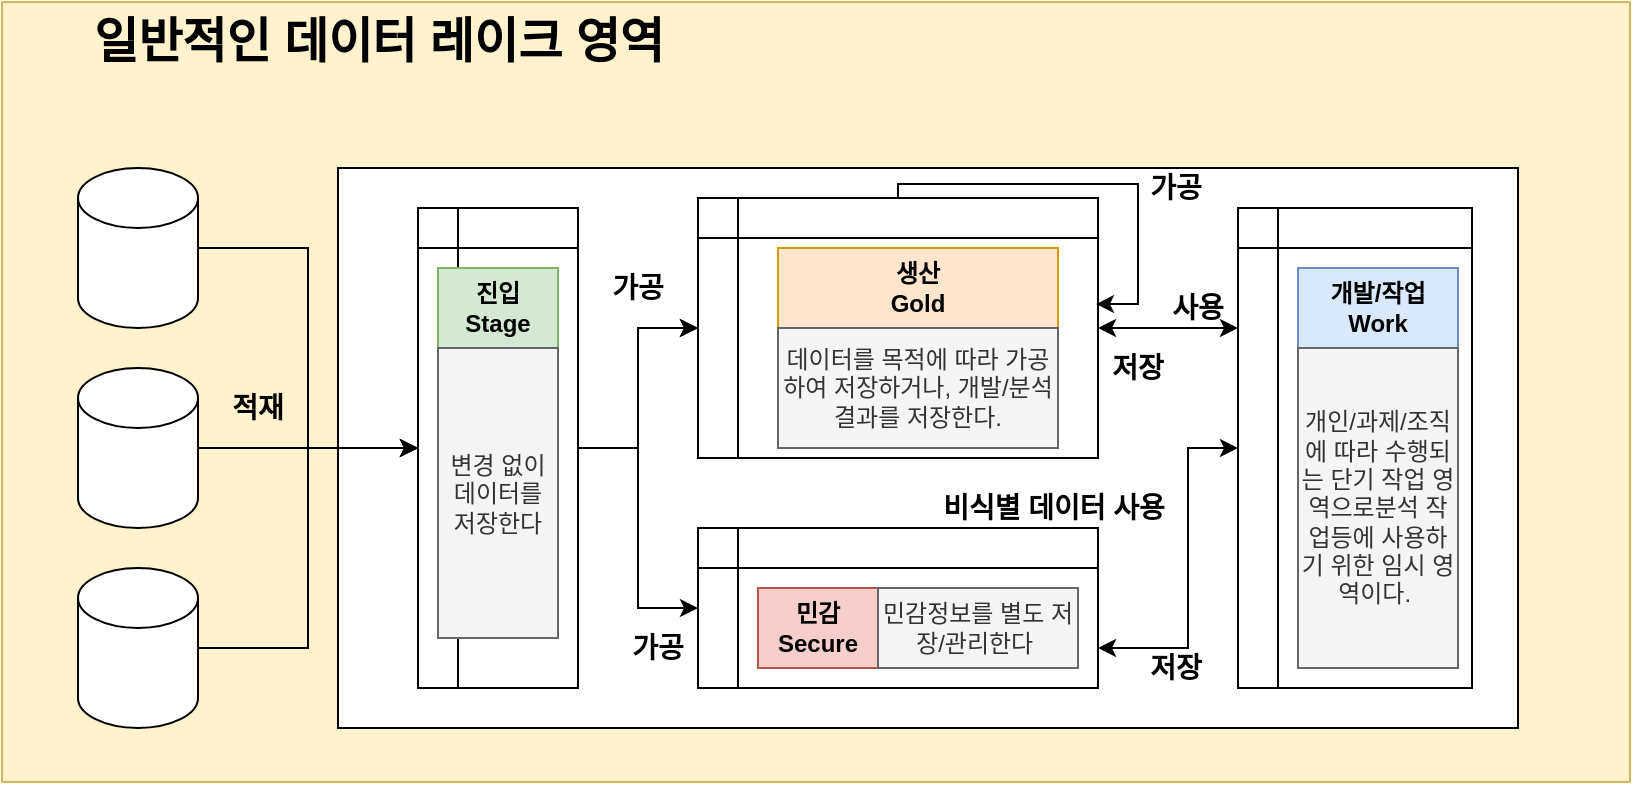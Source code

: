 <mxfile version="14.5.3" type="device"><diagram id="AuNbZhKUXkeWSTXlqCpy" name="Page-1"><mxGraphModel dx="2171" dy="754" grid="1" gridSize="13" guides="1" tooltips="1" connect="1" arrows="1" fold="1" page="1" pageScale="1" pageWidth="827" pageHeight="1169" math="0" shadow="0"><root><mxCell id="0"/><mxCell id="1" parent="0"/><mxCell id="0p3IclMlmAtlmWpd2r20-24" value="" style="rounded=0;whiteSpace=wrap;html=1;fontSize=14;fillColor=#fff2cc;strokeColor=#d6b656;" vertex="1" parent="1"><mxGeometry x="-8" y="117" width="814" height="390" as="geometry"/></mxCell><mxCell id="ryHdVnzncWpJLmSGMFP7-4" value="" style="rounded=0;whiteSpace=wrap;html=1;" parent="1" vertex="1"><mxGeometry x="160" y="200" width="590" height="280" as="geometry"/></mxCell><mxCell id="ryHdVnzncWpJLmSGMFP7-16" style="edgeStyle=orthogonalEdgeStyle;rounded=0;orthogonalLoop=1;jettySize=auto;html=1;" parent="1" source="ryHdVnzncWpJLmSGMFP7-1" target="ryHdVnzncWpJLmSGMFP7-10" edge="1"><mxGeometry relative="1" as="geometry"/></mxCell><mxCell id="ryHdVnzncWpJLmSGMFP7-1" value="" style="shape=cylinder3;whiteSpace=wrap;html=1;boundedLbl=1;backgroundOutline=1;size=15;" parent="1" vertex="1"><mxGeometry x="30" y="200" width="60" height="80" as="geometry"/></mxCell><mxCell id="ryHdVnzncWpJLmSGMFP7-17" style="edgeStyle=orthogonalEdgeStyle;rounded=0;orthogonalLoop=1;jettySize=auto;html=1;entryX=0;entryY=0.5;entryDx=0;entryDy=0;" parent="1" source="ryHdVnzncWpJLmSGMFP7-2" target="ryHdVnzncWpJLmSGMFP7-10" edge="1"><mxGeometry relative="1" as="geometry"/></mxCell><mxCell id="ryHdVnzncWpJLmSGMFP7-2" value="" style="shape=cylinder3;whiteSpace=wrap;html=1;boundedLbl=1;backgroundOutline=1;size=15;" parent="1" vertex="1"><mxGeometry x="30" y="400" width="60" height="80" as="geometry"/></mxCell><mxCell id="ryHdVnzncWpJLmSGMFP7-15" style="edgeStyle=orthogonalEdgeStyle;rounded=0;orthogonalLoop=1;jettySize=auto;html=1;entryX=0;entryY=0.5;entryDx=0;entryDy=0;" parent="1" source="ryHdVnzncWpJLmSGMFP7-3" target="ryHdVnzncWpJLmSGMFP7-10" edge="1"><mxGeometry relative="1" as="geometry"/></mxCell><mxCell id="ryHdVnzncWpJLmSGMFP7-3" value="" style="shape=cylinder3;whiteSpace=wrap;html=1;boundedLbl=1;backgroundOutline=1;size=15;" parent="1" vertex="1"><mxGeometry x="30" y="300" width="60" height="80" as="geometry"/></mxCell><mxCell id="ryHdVnzncWpJLmSGMFP7-5" value="일반적인 데이터 레이크 영역" style="text;strokeColor=none;fillColor=none;html=1;fontSize=24;fontStyle=1;verticalAlign=middle;align=center;" parent="1" vertex="1"><mxGeometry x="130" y="117" width="100" height="40" as="geometry"/></mxCell><mxCell id="ryHdVnzncWpJLmSGMFP7-23" style="edgeStyle=orthogonalEdgeStyle;rounded=0;orthogonalLoop=1;jettySize=auto;html=1;entryX=0;entryY=0.5;entryDx=0;entryDy=0;" parent="1" source="ryHdVnzncWpJLmSGMFP7-10" target="ryHdVnzncWpJLmSGMFP7-11" edge="1"><mxGeometry relative="1" as="geometry"/></mxCell><mxCell id="ryHdVnzncWpJLmSGMFP7-24" value="" style="edgeStyle=orthogonalEdgeStyle;rounded=0;orthogonalLoop=1;jettySize=auto;html=1;" parent="1" source="ryHdVnzncWpJLmSGMFP7-10" target="ryHdVnzncWpJLmSGMFP7-11" edge="1"><mxGeometry relative="1" as="geometry"/></mxCell><mxCell id="ryHdVnzncWpJLmSGMFP7-25" style="edgeStyle=orthogonalEdgeStyle;rounded=0;orthogonalLoop=1;jettySize=auto;html=1;entryX=0;entryY=0.5;entryDx=0;entryDy=0;" parent="1" source="ryHdVnzncWpJLmSGMFP7-10" target="ryHdVnzncWpJLmSGMFP7-13" edge="1"><mxGeometry relative="1" as="geometry"/></mxCell><mxCell id="ryHdVnzncWpJLmSGMFP7-10" value="" style="shape=internalStorage;whiteSpace=wrap;html=1;backgroundOutline=1;" parent="1" vertex="1"><mxGeometry x="200" y="220" width="80" height="240" as="geometry"/></mxCell><mxCell id="0p3IclMlmAtlmWpd2r20-19" style="edgeStyle=orthogonalEdgeStyle;rounded=0;orthogonalLoop=1;jettySize=auto;html=1;entryX=0;entryY=0.25;entryDx=0;entryDy=0;fontSize=14;fontColor=#EA6B66;startArrow=classic;startFill=1;" edge="1" parent="1" source="ryHdVnzncWpJLmSGMFP7-11" target="ryHdVnzncWpJLmSGMFP7-12"><mxGeometry relative="1" as="geometry"/></mxCell><mxCell id="ryHdVnzncWpJLmSGMFP7-11" value="" style="shape=internalStorage;whiteSpace=wrap;html=1;backgroundOutline=1;" parent="1" vertex="1"><mxGeometry x="340" y="215" width="200" height="130" as="geometry"/></mxCell><mxCell id="ryHdVnzncWpJLmSGMFP7-29" style="edgeStyle=orthogonalEdgeStyle;rounded=0;orthogonalLoop=1;jettySize=auto;html=1;entryX=1;entryY=0.75;entryDx=0;entryDy=0;startArrow=classic;startFill=1;" parent="1" source="ryHdVnzncWpJLmSGMFP7-12" target="ryHdVnzncWpJLmSGMFP7-13" edge="1"><mxGeometry relative="1" as="geometry"><Array as="points"><mxPoint x="585" y="340"/><mxPoint x="585" y="440"/></Array></mxGeometry></mxCell><mxCell id="ryHdVnzncWpJLmSGMFP7-12" value="" style="shape=internalStorage;whiteSpace=wrap;html=1;backgroundOutline=1;" parent="1" vertex="1"><mxGeometry x="610" y="220" width="117" height="240" as="geometry"/></mxCell><mxCell id="ryHdVnzncWpJLmSGMFP7-13" value="" style="shape=internalStorage;whiteSpace=wrap;html=1;backgroundOutline=1;" parent="1" vertex="1"><mxGeometry x="340" y="380" width="200" height="80" as="geometry"/></mxCell><mxCell id="0p3IclMlmAtlmWpd2r20-6" value="" style="edgeStyle=orthogonalEdgeStyle;rounded=0;orthogonalLoop=1;jettySize=auto;html=1;" edge="1" parent="1" source="ryHdVnzncWpJLmSGMFP7-18" target="0p3IclMlmAtlmWpd2r20-3"><mxGeometry relative="1" as="geometry"/></mxCell><mxCell id="ryHdVnzncWpJLmSGMFP7-18" value="진입&lt;br&gt;Stage" style="text;html=1;align=center;verticalAlign=middle;whiteSpace=wrap;rounded=0;fillColor=#d5e8d4;strokeColor=#82b366;fontStyle=1" parent="1" vertex="1"><mxGeometry x="210" y="250" width="60" height="40" as="geometry"/></mxCell><mxCell id="ryHdVnzncWpJLmSGMFP7-19" value="생산&lt;br&gt;Gold" style="text;html=1;align=center;verticalAlign=middle;whiteSpace=wrap;rounded=0;fillColor=#ffe6cc;strokeColor=#d79b00;fontStyle=1" parent="1" vertex="1"><mxGeometry x="380" y="240" width="140" height="40" as="geometry"/></mxCell><mxCell id="ryHdVnzncWpJLmSGMFP7-20" value="민감&lt;br&gt;Secure" style="text;html=1;align=center;verticalAlign=middle;whiteSpace=wrap;rounded=0;fillColor=#f8cecc;strokeColor=#b85450;fontStyle=1" parent="1" vertex="1"><mxGeometry x="370" y="410" width="60" height="40" as="geometry"/></mxCell><mxCell id="ryHdVnzncWpJLmSGMFP7-21" value="개발/작업&lt;br&gt;Work" style="text;html=1;align=center;verticalAlign=middle;whiteSpace=wrap;rounded=0;fillColor=#dae8fc;strokeColor=#6c8ebf;fontStyle=1" parent="1" vertex="1"><mxGeometry x="640" y="250" width="80" height="40" as="geometry"/></mxCell><mxCell id="0p3IclMlmAtlmWpd2r20-1" value="&lt;b style=&quot;font-size: 14px;&quot;&gt;적재&lt;/b&gt;" style="text;html=1;strokeColor=none;fillColor=none;align=center;verticalAlign=middle;whiteSpace=wrap;rounded=0;fontSize=14;" vertex="1" parent="1"><mxGeometry x="100" y="310" width="40" height="20" as="geometry"/></mxCell><mxCell id="0p3IclMlmAtlmWpd2r20-3" value="변경 없이 데이터를 저장한다" style="text;html=1;align=center;verticalAlign=middle;whiteSpace=wrap;rounded=0;fillColor=#f5f5f5;strokeColor=#666666;fontColor=#333333;" vertex="1" parent="1"><mxGeometry x="210" y="290" width="60" height="145" as="geometry"/></mxCell><mxCell id="0p3IclMlmAtlmWpd2r20-4" value="민감정보를 별도 저장/관리한다&amp;nbsp;" style="text;html=1;align=center;verticalAlign=middle;whiteSpace=wrap;rounded=0;fillColor=#f5f5f5;strokeColor=#666666;fontColor=#333333;" vertex="1" parent="1"><mxGeometry x="430" y="410" width="100" height="40" as="geometry"/></mxCell><mxCell id="0p3IclMlmAtlmWpd2r20-5" value="데이터를 목적에 따라 가공하여 저장하거나, 개발/분석 결과를 저장한다." style="text;html=1;align=center;verticalAlign=middle;whiteSpace=wrap;rounded=0;fillColor=#f5f5f5;strokeColor=#666666;fontColor=#333333;" vertex="1" parent="1"><mxGeometry x="380" y="280" width="140" height="60" as="geometry"/></mxCell><mxCell id="0p3IclMlmAtlmWpd2r20-8" value="개인/과제/조직에 따라 수행되는 단기 작업 영역으로분석 작업등에 사용하기 위한 임시 영역이다.&amp;nbsp;" style="text;html=1;align=center;verticalAlign=middle;whiteSpace=wrap;rounded=0;fillColor=#f5f5f5;strokeColor=#666666;fontColor=#333333;" vertex="1" parent="1"><mxGeometry x="640" y="290" width="80" height="160" as="geometry"/></mxCell><mxCell id="0p3IclMlmAtlmWpd2r20-9" value="&lt;b style=&quot;font-size: 14px&quot;&gt;가공&lt;/b&gt;" style="text;html=1;strokeColor=none;fillColor=none;align=center;verticalAlign=middle;whiteSpace=wrap;rounded=0;fontSize=14;" vertex="1" parent="1"><mxGeometry x="290" y="250" width="40" height="20" as="geometry"/></mxCell><mxCell id="0p3IclMlmAtlmWpd2r20-11" value="&lt;b style=&quot;font-size: 14px&quot;&gt;가공&lt;/b&gt;" style="text;html=1;strokeColor=none;fillColor=none;align=center;verticalAlign=middle;whiteSpace=wrap;rounded=0;fontSize=14;" vertex="1" parent="1"><mxGeometry x="300" y="430" width="40" height="20" as="geometry"/></mxCell><mxCell id="0p3IclMlmAtlmWpd2r20-12" style="edgeStyle=orthogonalEdgeStyle;rounded=0;orthogonalLoop=1;jettySize=auto;html=1;entryX=0.995;entryY=0.408;entryDx=0;entryDy=0;entryPerimeter=0;fontSize=14;fontColor=#EA6B66;" edge="1" parent="1" source="ryHdVnzncWpJLmSGMFP7-11" target="ryHdVnzncWpJLmSGMFP7-11"><mxGeometry relative="1" as="geometry"><Array as="points"><mxPoint x="440" y="208"/><mxPoint x="560" y="208"/><mxPoint x="560" y="268"/></Array></mxGeometry></mxCell><mxCell id="0p3IclMlmAtlmWpd2r20-13" value="&lt;b style=&quot;font-size: 14px&quot;&gt;가공&lt;/b&gt;" style="text;html=1;strokeColor=none;fillColor=none;align=center;verticalAlign=middle;whiteSpace=wrap;rounded=0;fontSize=14;" vertex="1" parent="1"><mxGeometry x="559" y="200" width="40" height="20" as="geometry"/></mxCell><mxCell id="0p3IclMlmAtlmWpd2r20-15" value="&lt;b style=&quot;font-size: 14px&quot;&gt;저장&lt;/b&gt;" style="text;html=1;strokeColor=none;fillColor=none;align=center;verticalAlign=middle;whiteSpace=wrap;rounded=0;fontSize=14;" vertex="1" parent="1"><mxGeometry x="540" y="290" width="40" height="20" as="geometry"/></mxCell><mxCell id="0p3IclMlmAtlmWpd2r20-16" value="&lt;b style=&quot;font-size: 14px&quot;&gt;비식별 데이터 사용&lt;/b&gt;" style="text;html=1;strokeColor=none;fillColor=none;align=center;verticalAlign=middle;whiteSpace=wrap;rounded=0;fontSize=14;" vertex="1" parent="1"><mxGeometry x="456" y="360" width="124" height="20" as="geometry"/></mxCell><mxCell id="0p3IclMlmAtlmWpd2r20-17" value="&lt;b style=&quot;font-size: 14px&quot;&gt;저장&lt;/b&gt;" style="text;html=1;strokeColor=none;fillColor=none;align=center;verticalAlign=middle;whiteSpace=wrap;rounded=0;fontSize=14;" vertex="1" parent="1"><mxGeometry x="559" y="440" width="40" height="20" as="geometry"/></mxCell><mxCell id="0p3IclMlmAtlmWpd2r20-20" value="&lt;b&gt;사용&lt;/b&gt;" style="text;html=1;strokeColor=none;fillColor=none;align=center;verticalAlign=middle;whiteSpace=wrap;rounded=0;fontSize=14;" vertex="1" parent="1"><mxGeometry x="570" y="260" width="40" height="20" as="geometry"/></mxCell><mxCell id="0p3IclMlmAtlmWpd2r20-21" style="edgeStyle=orthogonalEdgeStyle;rounded=0;orthogonalLoop=1;jettySize=auto;html=1;exitX=0.5;exitY=1;exitDx=0;exitDy=0;startArrow=classic;startFill=1;fontSize=14;fontColor=#EA6B66;" edge="1" parent="1" source="0p3IclMlmAtlmWpd2r20-15" target="0p3IclMlmAtlmWpd2r20-15"><mxGeometry relative="1" as="geometry"/></mxCell></root></mxGraphModel></diagram></mxfile>